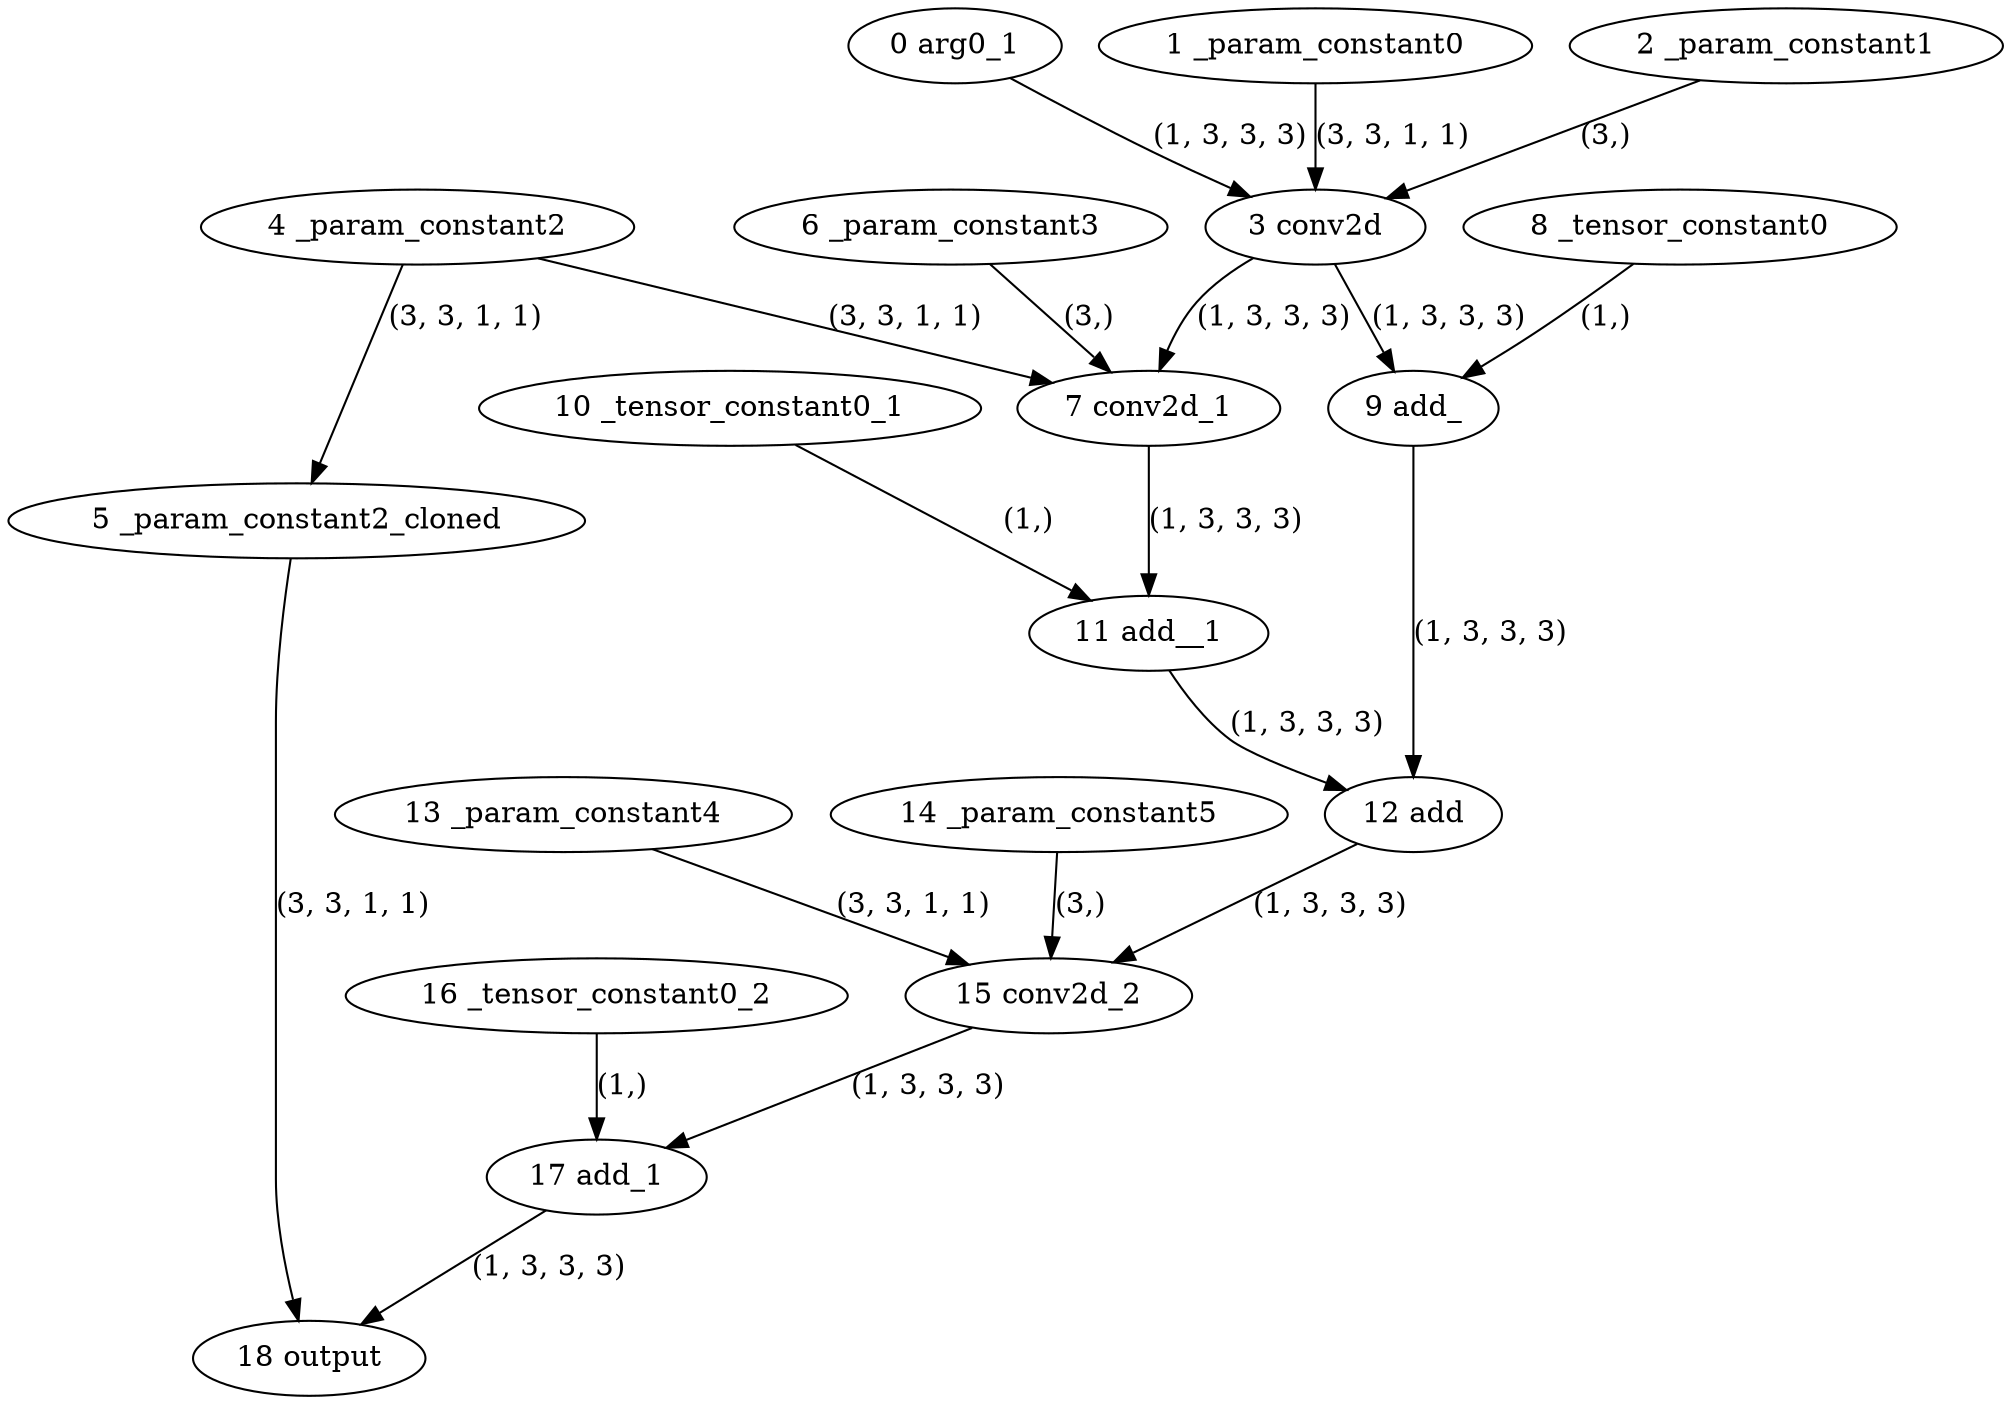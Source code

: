 strict digraph  {
"0 arg0_1" [id=0, type=input];
"1 _param_constant0" [id=1, type=get_attr];
"2 _param_constant1" [id=2, type=get_attr];
"3 conv2d" [id=3, type=conv2d];
"4 _param_constant2" [id=4, type=get_attr];
"5 _param_constant2_cloned" [id=5, type=clone];
"6 _param_constant3" [id=6, type=get_attr];
"7 conv2d_1" [id=7, type=conv2d];
"8 _tensor_constant0" [id=8, type=get_attr];
"9 add_" [id=9, type=add_];
"10 _tensor_constant0_1" [id=10, type=get_attr];
"11 add__1" [id=11, type=add_];
"12 add" [id=12, type=add];
"13 _param_constant4" [id=13, type=get_attr];
"14 _param_constant5" [id=14, type=get_attr];
"15 conv2d_2" [id=15, type=conv2d];
"16 _tensor_constant0_2" [id=16, type=get_attr];
"17 add_1" [id=17, type=add];
"18 output" [id=18, type=output];
"0 arg0_1" -> "3 conv2d"  [label="(1, 3, 3, 3)", style=solid];
"1 _param_constant0" -> "3 conv2d"  [label="(3, 3, 1, 1)", style=solid];
"2 _param_constant1" -> "3 conv2d"  [label="(3,)", style=solid];
"3 conv2d" -> "7 conv2d_1"  [label="(1, 3, 3, 3)", style=solid];
"3 conv2d" -> "9 add_"  [label="(1, 3, 3, 3)", style=solid];
"4 _param_constant2" -> "5 _param_constant2_cloned"  [label="(3, 3, 1, 1)", style=solid];
"4 _param_constant2" -> "7 conv2d_1"  [label="(3, 3, 1, 1)", style=solid];
"5 _param_constant2_cloned" -> "18 output"  [label="(3, 3, 1, 1)", style=solid];
"6 _param_constant3" -> "7 conv2d_1"  [label="(3,)", style=solid];
"7 conv2d_1" -> "11 add__1"  [label="(1, 3, 3, 3)", style=solid];
"8 _tensor_constant0" -> "9 add_"  [label="(1,)", style=solid];
"9 add_" -> "12 add"  [label="(1, 3, 3, 3)", style=solid];
"10 _tensor_constant0_1" -> "11 add__1"  [label="(1,)", style=solid];
"11 add__1" -> "12 add"  [label="(1, 3, 3, 3)", style=solid];
"12 add" -> "15 conv2d_2"  [label="(1, 3, 3, 3)", style=solid];
"13 _param_constant4" -> "15 conv2d_2"  [label="(3, 3, 1, 1)", style=solid];
"14 _param_constant5" -> "15 conv2d_2"  [label="(3,)", style=solid];
"15 conv2d_2" -> "17 add_1"  [label="(1, 3, 3, 3)", style=solid];
"16 _tensor_constant0_2" -> "17 add_1"  [label="(1,)", style=solid];
"17 add_1" -> "18 output"  [label="(1, 3, 3, 3)", style=solid];
}
